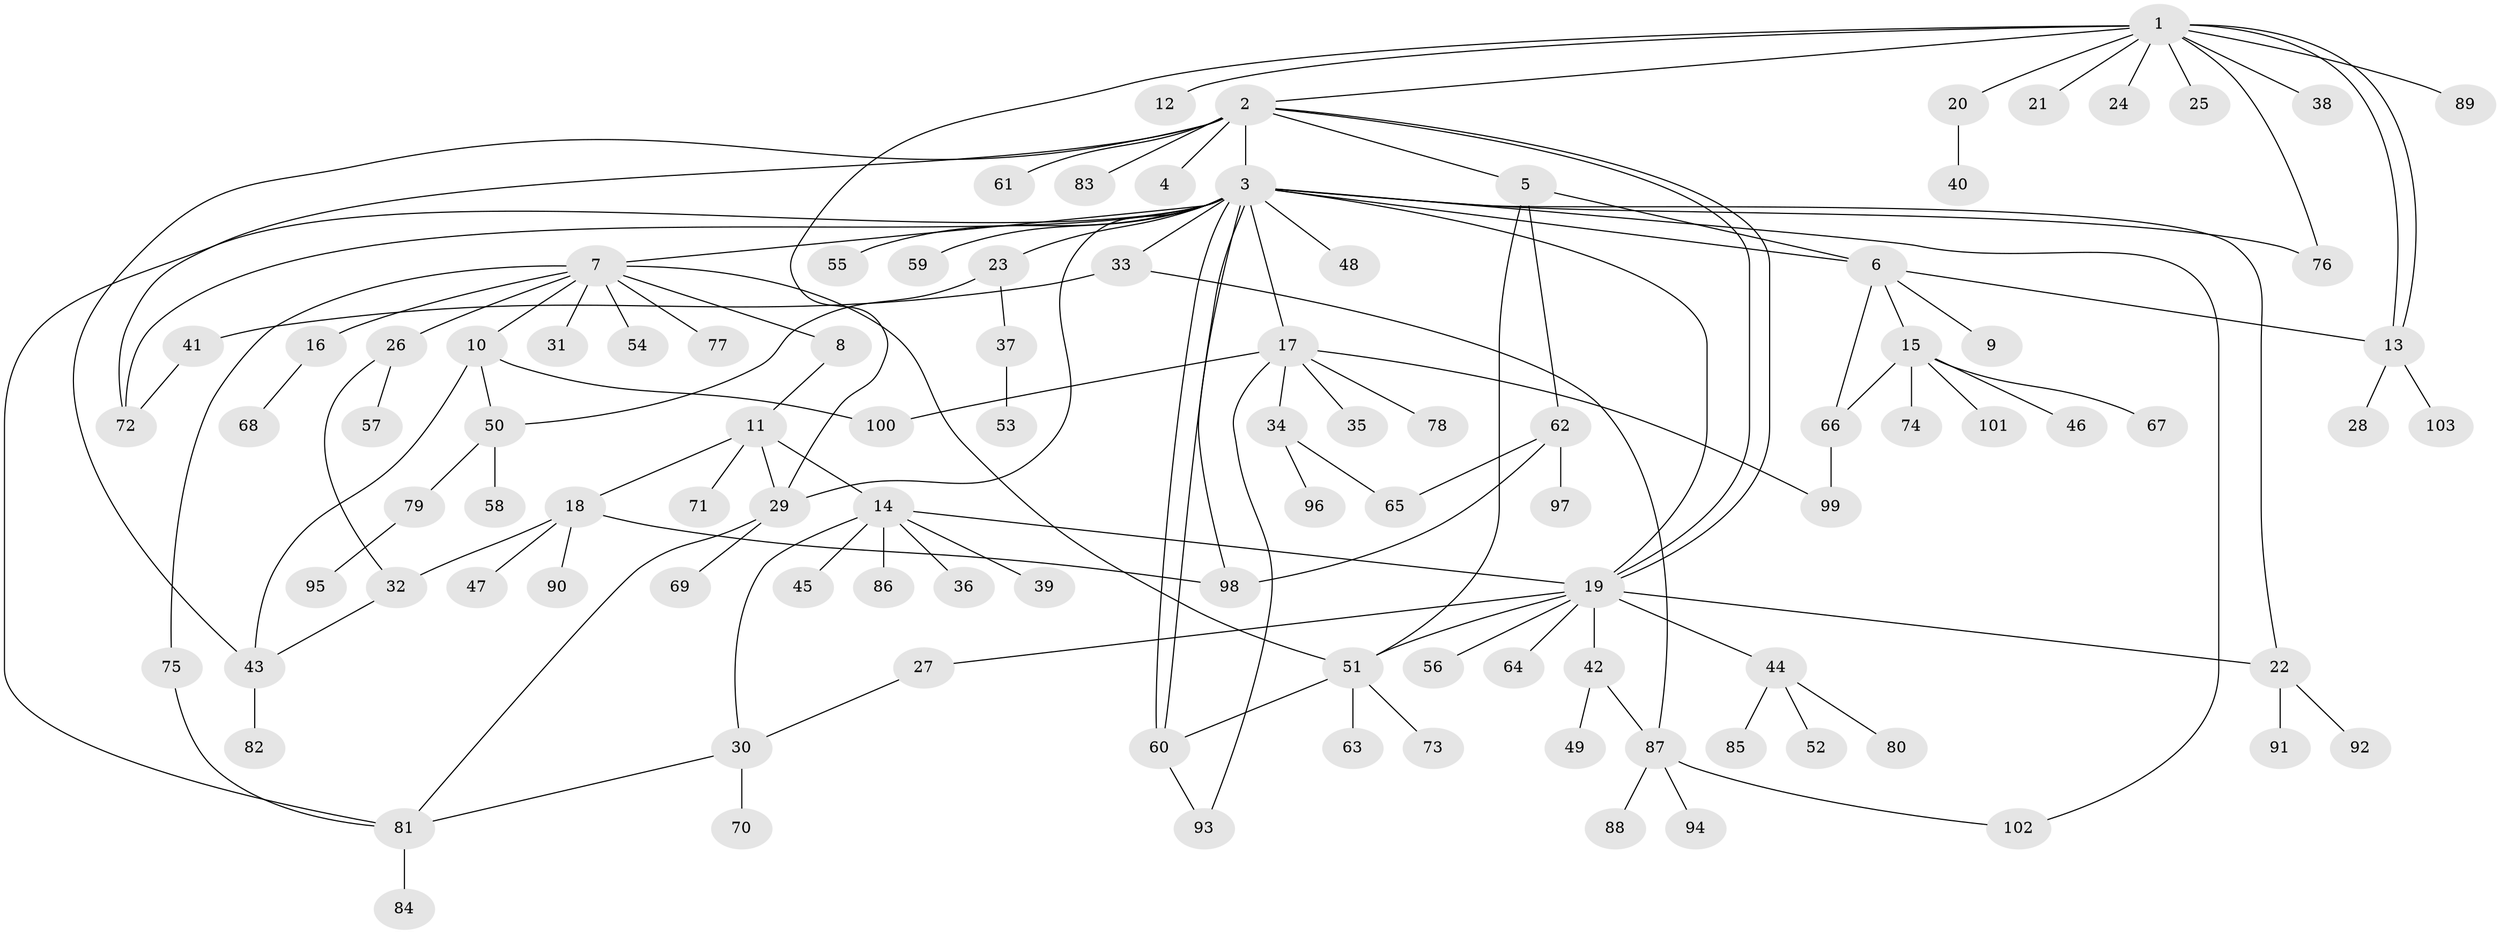 // Generated by graph-tools (version 1.1) at 2025/35/03/09/25 02:35:30]
// undirected, 103 vertices, 135 edges
graph export_dot {
graph [start="1"]
  node [color=gray90,style=filled];
  1;
  2;
  3;
  4;
  5;
  6;
  7;
  8;
  9;
  10;
  11;
  12;
  13;
  14;
  15;
  16;
  17;
  18;
  19;
  20;
  21;
  22;
  23;
  24;
  25;
  26;
  27;
  28;
  29;
  30;
  31;
  32;
  33;
  34;
  35;
  36;
  37;
  38;
  39;
  40;
  41;
  42;
  43;
  44;
  45;
  46;
  47;
  48;
  49;
  50;
  51;
  52;
  53;
  54;
  55;
  56;
  57;
  58;
  59;
  60;
  61;
  62;
  63;
  64;
  65;
  66;
  67;
  68;
  69;
  70;
  71;
  72;
  73;
  74;
  75;
  76;
  77;
  78;
  79;
  80;
  81;
  82;
  83;
  84;
  85;
  86;
  87;
  88;
  89;
  90;
  91;
  92;
  93;
  94;
  95;
  96;
  97;
  98;
  99;
  100;
  101;
  102;
  103;
  1 -- 2;
  1 -- 12;
  1 -- 13;
  1 -- 13;
  1 -- 20;
  1 -- 21;
  1 -- 24;
  1 -- 25;
  1 -- 29;
  1 -- 38;
  1 -- 76;
  1 -- 89;
  2 -- 3;
  2 -- 4;
  2 -- 5;
  2 -- 19;
  2 -- 19;
  2 -- 43;
  2 -- 61;
  2 -- 72;
  2 -- 83;
  3 -- 6;
  3 -- 7;
  3 -- 17;
  3 -- 19;
  3 -- 22;
  3 -- 23;
  3 -- 29;
  3 -- 33;
  3 -- 48;
  3 -- 55;
  3 -- 59;
  3 -- 60;
  3 -- 60;
  3 -- 72;
  3 -- 76;
  3 -- 81;
  3 -- 98;
  3 -- 102;
  5 -- 6;
  5 -- 51;
  5 -- 62;
  6 -- 9;
  6 -- 13;
  6 -- 15;
  6 -- 66;
  7 -- 8;
  7 -- 10;
  7 -- 16;
  7 -- 26;
  7 -- 31;
  7 -- 51;
  7 -- 54;
  7 -- 75;
  7 -- 77;
  8 -- 11;
  10 -- 43;
  10 -- 50;
  10 -- 100;
  11 -- 14;
  11 -- 18;
  11 -- 29;
  11 -- 71;
  13 -- 28;
  13 -- 103;
  14 -- 19;
  14 -- 30;
  14 -- 36;
  14 -- 39;
  14 -- 45;
  14 -- 86;
  15 -- 46;
  15 -- 66;
  15 -- 67;
  15 -- 74;
  15 -- 101;
  16 -- 68;
  17 -- 34;
  17 -- 35;
  17 -- 78;
  17 -- 93;
  17 -- 99;
  17 -- 100;
  18 -- 32;
  18 -- 47;
  18 -- 90;
  18 -- 98;
  19 -- 22;
  19 -- 27;
  19 -- 42;
  19 -- 44;
  19 -- 51;
  19 -- 56;
  19 -- 64;
  20 -- 40;
  22 -- 91;
  22 -- 92;
  23 -- 37;
  23 -- 50;
  26 -- 32;
  26 -- 57;
  27 -- 30;
  29 -- 69;
  29 -- 81;
  30 -- 70;
  30 -- 81;
  32 -- 43;
  33 -- 41;
  33 -- 87;
  34 -- 65;
  34 -- 96;
  37 -- 53;
  41 -- 72;
  42 -- 49;
  42 -- 87;
  43 -- 82;
  44 -- 52;
  44 -- 80;
  44 -- 85;
  50 -- 58;
  50 -- 79;
  51 -- 60;
  51 -- 63;
  51 -- 73;
  60 -- 93;
  62 -- 65;
  62 -- 97;
  62 -- 98;
  66 -- 99;
  75 -- 81;
  79 -- 95;
  81 -- 84;
  87 -- 88;
  87 -- 94;
  87 -- 102;
}

